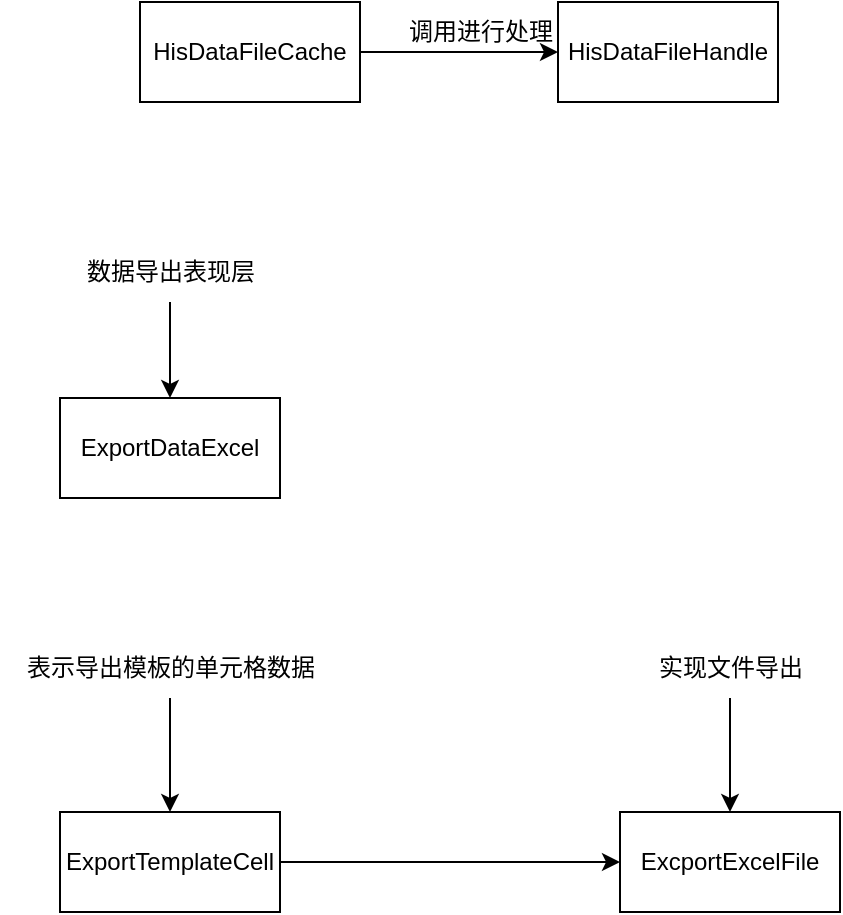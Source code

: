 <mxfile version="21.6.7" type="github">
  <diagram name="第 1 页" id="mwWznJ21f6_o5sEEoAnN">
    <mxGraphModel dx="996" dy="573" grid="1" gridSize="10" guides="1" tooltips="1" connect="1" arrows="1" fold="1" page="1" pageScale="1" pageWidth="827" pageHeight="1169" math="0" shadow="0">
      <root>
        <mxCell id="0" />
        <mxCell id="1" parent="0" />
        <mxCell id="UXGWGlDPRktR_MX_6pZj-16" value="ExportDataExcel" style="html=1;whiteSpace=wrap;" vertex="1" parent="1">
          <mxGeometry x="110" y="328" width="110" height="50" as="geometry" />
        </mxCell>
        <mxCell id="UXGWGlDPRktR_MX_6pZj-19" style="edgeStyle=orthogonalEdgeStyle;rounded=0;orthogonalLoop=1;jettySize=auto;html=1;entryX=0;entryY=0.5;entryDx=0;entryDy=0;" edge="1" parent="1" source="UXGWGlDPRktR_MX_6pZj-17" target="UXGWGlDPRktR_MX_6pZj-18">
          <mxGeometry relative="1" as="geometry" />
        </mxCell>
        <mxCell id="UXGWGlDPRktR_MX_6pZj-17" value="HisDataFileCache" style="html=1;whiteSpace=wrap;" vertex="1" parent="1">
          <mxGeometry x="150" y="130" width="110" height="50" as="geometry" />
        </mxCell>
        <mxCell id="UXGWGlDPRktR_MX_6pZj-18" value="HisDataFileHandle" style="html=1;whiteSpace=wrap;" vertex="1" parent="1">
          <mxGeometry x="359" y="130" width="110" height="50" as="geometry" />
        </mxCell>
        <mxCell id="UXGWGlDPRktR_MX_6pZj-20" value="调用进行处理" style="text;html=1;align=center;verticalAlign=middle;resizable=0;points=[];autosize=1;strokeColor=none;fillColor=none;" vertex="1" parent="1">
          <mxGeometry x="270" y="130" width="100" height="30" as="geometry" />
        </mxCell>
        <mxCell id="UXGWGlDPRktR_MX_6pZj-22" style="edgeStyle=orthogonalEdgeStyle;rounded=0;orthogonalLoop=1;jettySize=auto;html=1;entryX=0.5;entryY=0;entryDx=0;entryDy=0;" edge="1" parent="1" source="UXGWGlDPRktR_MX_6pZj-21" target="UXGWGlDPRktR_MX_6pZj-16">
          <mxGeometry relative="1" as="geometry" />
        </mxCell>
        <mxCell id="UXGWGlDPRktR_MX_6pZj-21" value="数据导出表现层" style="text;html=1;align=center;verticalAlign=middle;resizable=0;points=[];autosize=1;strokeColor=none;fillColor=none;" vertex="1" parent="1">
          <mxGeometry x="110" y="250" width="110" height="30" as="geometry" />
        </mxCell>
        <mxCell id="UXGWGlDPRktR_MX_6pZj-28" style="edgeStyle=orthogonalEdgeStyle;rounded=0;orthogonalLoop=1;jettySize=auto;html=1;entryX=0;entryY=0.5;entryDx=0;entryDy=0;" edge="1" parent="1" source="UXGWGlDPRktR_MX_6pZj-23" target="UXGWGlDPRktR_MX_6pZj-26">
          <mxGeometry relative="1" as="geometry" />
        </mxCell>
        <mxCell id="UXGWGlDPRktR_MX_6pZj-23" value="ExportTemplateCell" style="html=1;whiteSpace=wrap;" vertex="1" parent="1">
          <mxGeometry x="110" y="535" width="110" height="50" as="geometry" />
        </mxCell>
        <mxCell id="UXGWGlDPRktR_MX_6pZj-25" style="edgeStyle=orthogonalEdgeStyle;rounded=0;orthogonalLoop=1;jettySize=auto;html=1;entryX=0.5;entryY=0;entryDx=0;entryDy=0;" edge="1" parent="1" source="UXGWGlDPRktR_MX_6pZj-24" target="UXGWGlDPRktR_MX_6pZj-23">
          <mxGeometry relative="1" as="geometry" />
        </mxCell>
        <mxCell id="UXGWGlDPRktR_MX_6pZj-24" value="表示导出模板的单元格数据" style="text;html=1;align=center;verticalAlign=middle;resizable=0;points=[];autosize=1;strokeColor=none;fillColor=none;" vertex="1" parent="1">
          <mxGeometry x="80" y="448" width="170" height="30" as="geometry" />
        </mxCell>
        <mxCell id="UXGWGlDPRktR_MX_6pZj-26" value="ExcportExcelFile" style="html=1;whiteSpace=wrap;" vertex="1" parent="1">
          <mxGeometry x="390" y="535" width="110" height="50" as="geometry" />
        </mxCell>
        <mxCell id="UXGWGlDPRktR_MX_6pZj-29" style="edgeStyle=orthogonalEdgeStyle;rounded=0;orthogonalLoop=1;jettySize=auto;html=1;entryX=0.5;entryY=0;entryDx=0;entryDy=0;" edge="1" parent="1" source="UXGWGlDPRktR_MX_6pZj-27" target="UXGWGlDPRktR_MX_6pZj-26">
          <mxGeometry relative="1" as="geometry" />
        </mxCell>
        <mxCell id="UXGWGlDPRktR_MX_6pZj-27" value="实现文件导出" style="text;html=1;align=center;verticalAlign=middle;resizable=0;points=[];autosize=1;strokeColor=none;fillColor=none;" vertex="1" parent="1">
          <mxGeometry x="395" y="448" width="100" height="30" as="geometry" />
        </mxCell>
      </root>
    </mxGraphModel>
  </diagram>
</mxfile>
